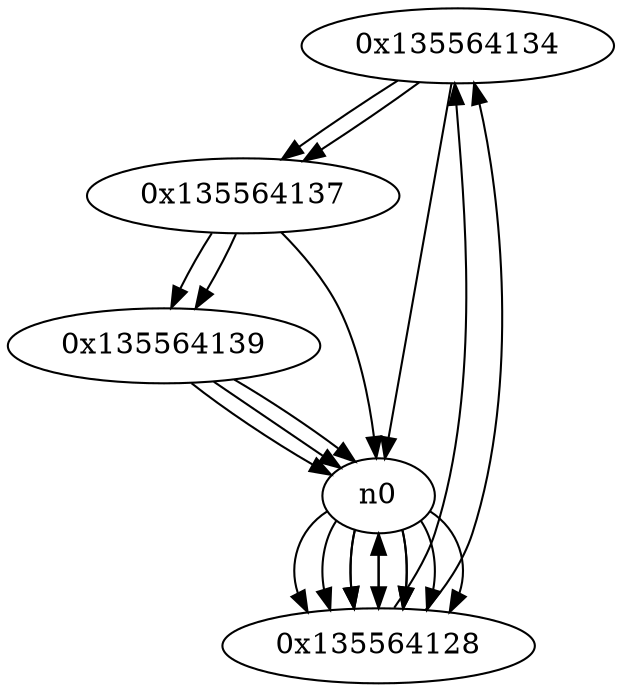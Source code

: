 digraph G{
/* nodes */
  n1 [label="0x135564134"]
  n2 [label="0x135564137"]
  n3 [label="0x135564139"]
  n4 [label="0x135564128"]
/* edges */
n1 -> n2;
n1 -> n0;
n4 -> n1;
n2 -> n3;
n2 -> n0;
n1 -> n2;
n3 -> n0;
n3 -> n0;
n3 -> n0;
n2 -> n3;
n4 -> n1;
n4 -> n0;
n0 -> n4;
n0 -> n4;
n0 -> n4;
n0 -> n4;
n0 -> n4;
n0 -> n4;
n0 -> n4;
n0 -> n4;
n0 -> n4;
}
